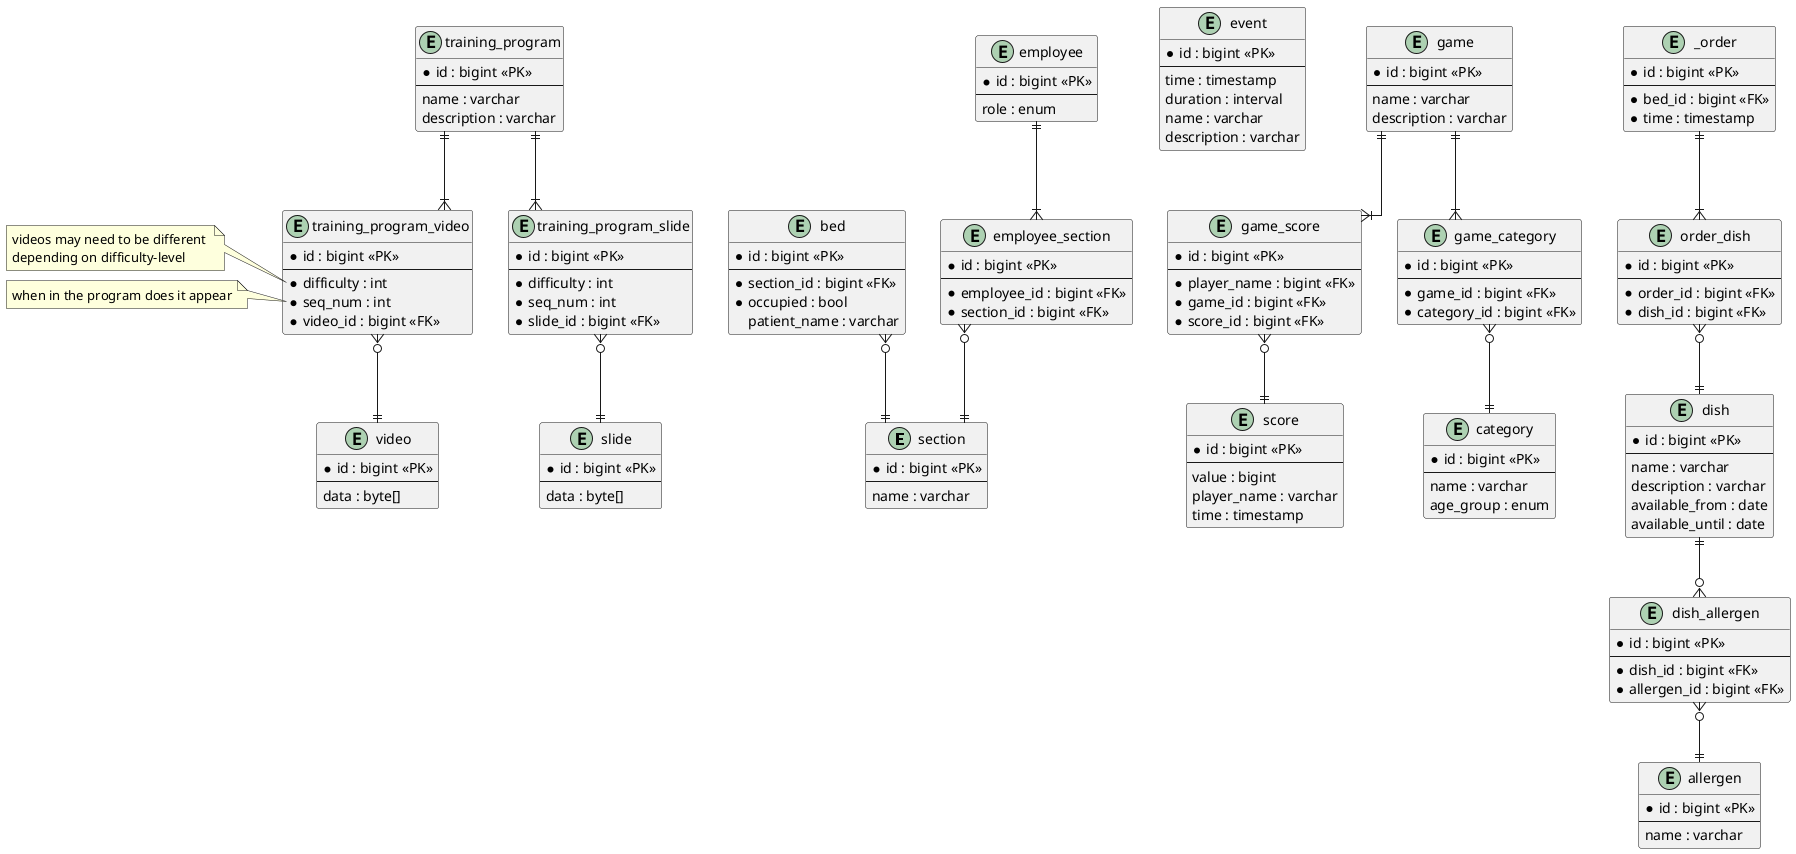 /'

    EER model for Patient Assist Project - SYSDAT F25 

    Crow's Foot Notation:
        Type 	        Symbol
        
        Zero or One 	|o--
        Exactly One 	||--
        Zero or Many 	}o--
        One or Many 	}|--

'/

@startuml
/'!theme cerulean'/
skinparam linetype ortho

entity section {
    * id : bigint <<PK>>
    --
    name : varchar
}
entity bed {
    * id : bigint <<PK>>
    --
    * section_id : bigint <<FK>>
    * occupied : bool
    patient_name : varchar
}
entity employee {
    * id : bigint <<PK>>
    --
    role : enum
}

entity event {
    * id : bigint <<PK>>
    --
    time : timestamp
    duration : interval
    name : varchar
    description : varchar
}

entity game {
    * id : bigint <<PK>>
    --
    name : varchar
    description : varchar
}

entity score {
    * id : bigint <<PK>>
    --
    value : bigint
    player_name : varchar
    time : timestamp
}

entity game_score {
    * id : bigint <<PK>>
    --
    * player_name : bigint <<FK>>
    * game_id : bigint <<FK>>
    * score_id : bigint <<FK>>
}

entity _order {
    * id : bigint <<PK>>
    --
    * bed_id : bigint <<FK>>
    * time : timestamp
}

entity order_dish {
    * id : bigint <<PK>>
    --
    * order_id : bigint <<FK>>
    * dish_id : bigint <<FK>>
}

entity dish {
    * id : bigint <<PK>>
    --
    name : varchar
    description : varchar
    available_from : date
    available_until : date
}

entity dish_allergen {
    * id : bigint <<PK>>
    --
    * dish_id : bigint <<FK>>
    * allergen_id : bigint <<FK>>
}

entity allergen {
    * id : bigint <<PK>>
    --
    name : varchar
}

entity game_category {
    * id : bigint <<PK>>
    --
    * game_id : bigint <<FK>>
    * category_id : bigint <<FK>>
}

entity category {
    * id : bigint <<PK>>
    --
    name : varchar
    age_group : enum
}

entity training_program {
    * id : bigint <<PK>>
    --
    name : varchar
    description : varchar
}

entity training_program_slide {
    * id : bigint <<PK>>
    --
    * difficulty : int
    * seq_num : int
    * slide_id : bigint <<FK>>
}

entity training_program_video {
    * id : bigint <<PK>>
    --
    * difficulty : int
    * seq_num : int
    * video_id : bigint <<FK>>
}

entity slide {
    * id : bigint <<PK>>
    --
    data : byte[]
}

entity video {
    * id : bigint <<PK>>
    --
    data : byte[]
}

entity employee_section {
    * id : bigint <<PK>>
    --
    * employee_id : bigint <<FK>>
    * section_id : bigint <<FK>>
}

/' 

    RELATIONS
    
'/

_order ||--|{ order_dish
order_dish }o--|| dish

dish ||--o{ dish_allergen
dish_allergen }o--|| allergen

employee ||--|{ employee_section
employee_section }o--|| section

game ||--|{ game_category
game_category }o--|| category
game ||--|{ game_score
game_score }o--|| score

bed }o--|| section

training_program ||--|{ training_program_video
training_program_video }o--|| video
training_program ||--|{ training_program_slide
training_program_slide }o--|| slide

/' 

    NOTES 
    
'/

note left of training_program_video::difficulty
videos may need to be different 
depending on difficulty-level
end note

note left of training_program_video::seq_num
when in the program does it appear
end note

@enduml

